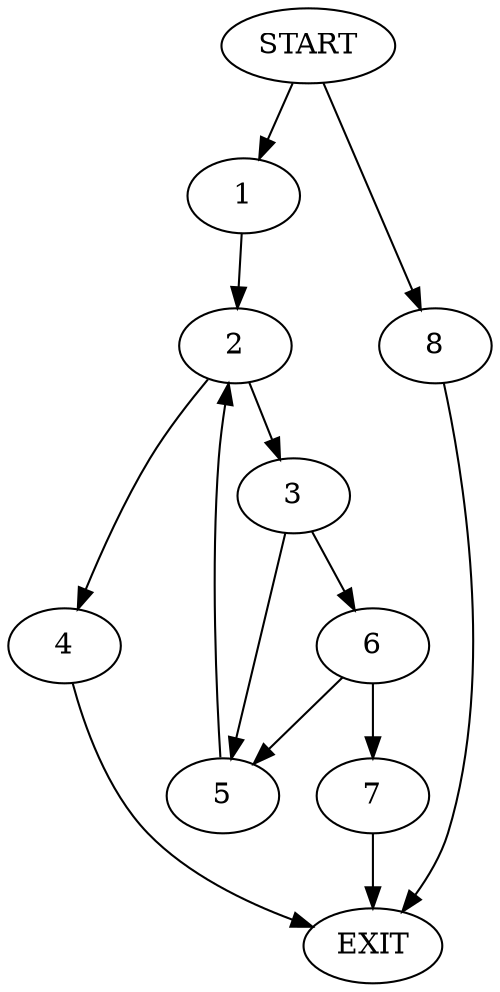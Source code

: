 digraph {
0 [label="START"]
9 [label="EXIT"]
0 -> 1
1 -> 2
2 -> 3
2 -> 4
3 -> 5
3 -> 6
4 -> 9
6 -> 5
6 -> 7
5 -> 2
7 -> 9
0 -> 8
8 -> 9
}
